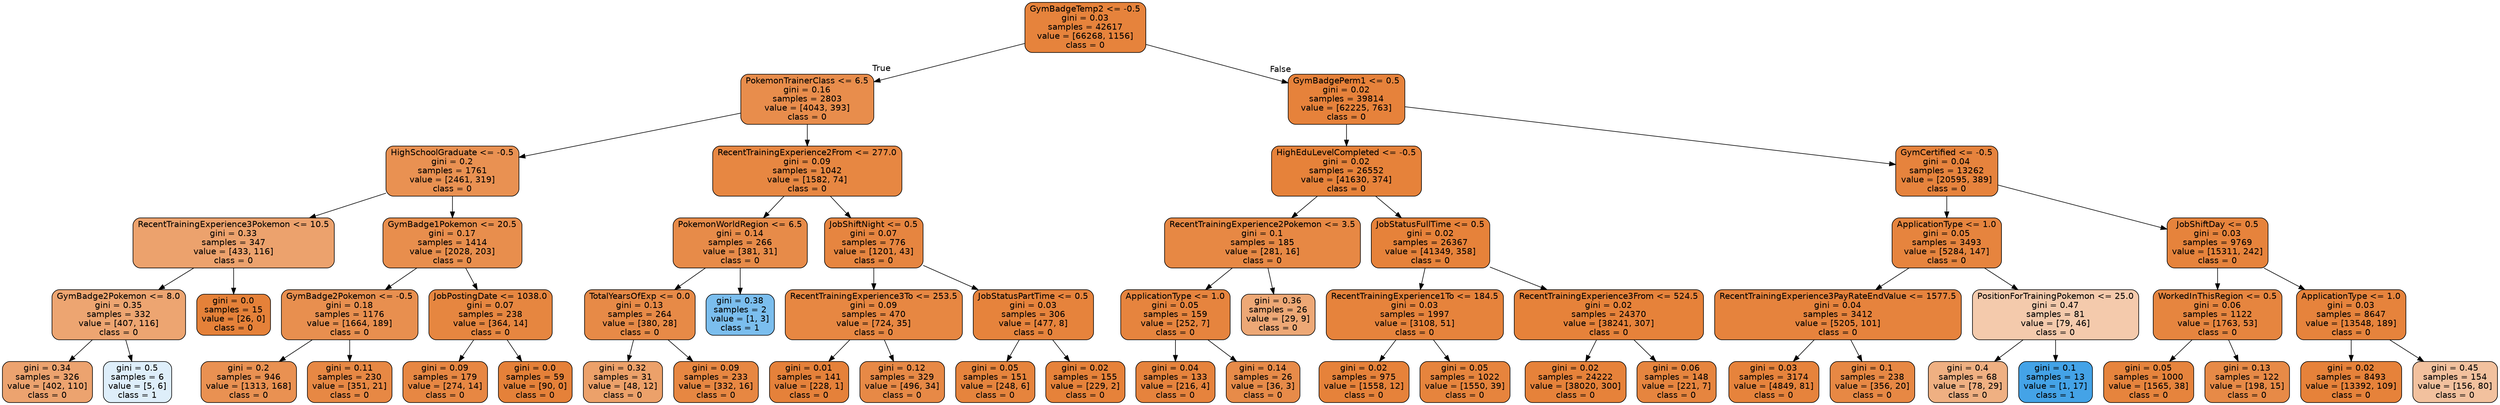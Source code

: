 digraph Tree {
node [shape=box, style="filled, rounded", color="black", fontname=helvetica] ;
edge [fontname=helvetica] ;
0 [label="GymBadgeTemp2 <= -0.5\ngini = 0.03\nsamples = 42617\nvalue = [66268, 1156]\nclass = 0", fillcolor="#e58139fb"] ;
1 [label="PokemonTrainerClass <= 6.5\ngini = 0.16\nsamples = 2803\nvalue = [4043, 393]\nclass = 0", fillcolor="#e58139e6"] ;
0 -> 1 [labeldistance=2.5, labelangle=45, headlabel="True"] ;
2 [label="HighSchoolGraduate <= -0.5\ngini = 0.2\nsamples = 1761\nvalue = [2461, 319]\nclass = 0", fillcolor="#e58139de"] ;
1 -> 2 ;
3 [label="RecentTrainingExperience3Pokemon <= 10.5\ngini = 0.33\nsamples = 347\nvalue = [433, 116]\nclass = 0", fillcolor="#e58139bb"] ;
2 -> 3 ;
4 [label="GymBadge2Pokemon <= 8.0\ngini = 0.35\nsamples = 332\nvalue = [407, 116]\nclass = 0", fillcolor="#e58139b6"] ;
3 -> 4 ;
5 [label="gini = 0.34\nsamples = 326\nvalue = [402, 110]\nclass = 0", fillcolor="#e58139b9"] ;
4 -> 5 ;
6 [label="gini = 0.5\nsamples = 6\nvalue = [5, 6]\nclass = 1", fillcolor="#399de52a"] ;
4 -> 6 ;
7 [label="gini = 0.0\nsamples = 15\nvalue = [26, 0]\nclass = 0", fillcolor="#e58139ff"] ;
3 -> 7 ;
8 [label="GymBadge1Pokemon <= 20.5\ngini = 0.17\nsamples = 1414\nvalue = [2028, 203]\nclass = 0", fillcolor="#e58139e5"] ;
2 -> 8 ;
9 [label="GymBadge2Pokemon <= -0.5\ngini = 0.18\nsamples = 1176\nvalue = [1664, 189]\nclass = 0", fillcolor="#e58139e2"] ;
8 -> 9 ;
10 [label="gini = 0.2\nsamples = 946\nvalue = [1313, 168]\nclass = 0", fillcolor="#e58139de"] ;
9 -> 10 ;
11 [label="gini = 0.11\nsamples = 230\nvalue = [351, 21]\nclass = 0", fillcolor="#e58139f0"] ;
9 -> 11 ;
12 [label="JobPostingDate <= 1038.0\ngini = 0.07\nsamples = 238\nvalue = [364, 14]\nclass = 0", fillcolor="#e58139f5"] ;
8 -> 12 ;
13 [label="gini = 0.09\nsamples = 179\nvalue = [274, 14]\nclass = 0", fillcolor="#e58139f2"] ;
12 -> 13 ;
14 [label="gini = 0.0\nsamples = 59\nvalue = [90, 0]\nclass = 0", fillcolor="#e58139ff"] ;
12 -> 14 ;
15 [label="RecentTrainingExperience2From <= 277.0\ngini = 0.09\nsamples = 1042\nvalue = [1582, 74]\nclass = 0", fillcolor="#e58139f3"] ;
1 -> 15 ;
16 [label="PokemonWorldRegion <= 6.5\ngini = 0.14\nsamples = 266\nvalue = [381, 31]\nclass = 0", fillcolor="#e58139ea"] ;
15 -> 16 ;
17 [label="TotalYearsOfExp <= 0.0\ngini = 0.13\nsamples = 264\nvalue = [380, 28]\nclass = 0", fillcolor="#e58139ec"] ;
16 -> 17 ;
18 [label="gini = 0.32\nsamples = 31\nvalue = [48, 12]\nclass = 0", fillcolor="#e58139bf"] ;
17 -> 18 ;
19 [label="gini = 0.09\nsamples = 233\nvalue = [332, 16]\nclass = 0", fillcolor="#e58139f3"] ;
17 -> 19 ;
20 [label="gini = 0.38\nsamples = 2\nvalue = [1, 3]\nclass = 1", fillcolor="#399de5aa"] ;
16 -> 20 ;
21 [label="JobShiftNight <= 0.5\ngini = 0.07\nsamples = 776\nvalue = [1201, 43]\nclass = 0", fillcolor="#e58139f6"] ;
15 -> 21 ;
22 [label="RecentTrainingExperience3To <= 253.5\ngini = 0.09\nsamples = 470\nvalue = [724, 35]\nclass = 0", fillcolor="#e58139f3"] ;
21 -> 22 ;
23 [label="gini = 0.01\nsamples = 141\nvalue = [228, 1]\nclass = 0", fillcolor="#e58139fe"] ;
22 -> 23 ;
24 [label="gini = 0.12\nsamples = 329\nvalue = [496, 34]\nclass = 0", fillcolor="#e58139ee"] ;
22 -> 24 ;
25 [label="JobStatusPartTime <= 0.5\ngini = 0.03\nsamples = 306\nvalue = [477, 8]\nclass = 0", fillcolor="#e58139fb"] ;
21 -> 25 ;
26 [label="gini = 0.05\nsamples = 151\nvalue = [248, 6]\nclass = 0", fillcolor="#e58139f9"] ;
25 -> 26 ;
27 [label="gini = 0.02\nsamples = 155\nvalue = [229, 2]\nclass = 0", fillcolor="#e58139fd"] ;
25 -> 27 ;
28 [label="GymBadgePerm1 <= 0.5\ngini = 0.02\nsamples = 39814\nvalue = [62225, 763]\nclass = 0", fillcolor="#e58139fc"] ;
0 -> 28 [labeldistance=2.5, labelangle=-45, headlabel="False"] ;
29 [label="HighEduLevelCompleted <= -0.5\ngini = 0.02\nsamples = 26552\nvalue = [41630, 374]\nclass = 0", fillcolor="#e58139fd"] ;
28 -> 29 ;
30 [label="RecentTrainingExperience2Pokemon <= 3.5\ngini = 0.1\nsamples = 185\nvalue = [281, 16]\nclass = 0", fillcolor="#e58139f0"] ;
29 -> 30 ;
31 [label="ApplicationType <= 1.0\ngini = 0.05\nsamples = 159\nvalue = [252, 7]\nclass = 0", fillcolor="#e58139f8"] ;
30 -> 31 ;
32 [label="gini = 0.04\nsamples = 133\nvalue = [216, 4]\nclass = 0", fillcolor="#e58139fa"] ;
31 -> 32 ;
33 [label="gini = 0.14\nsamples = 26\nvalue = [36, 3]\nclass = 0", fillcolor="#e58139ea"] ;
31 -> 33 ;
34 [label="gini = 0.36\nsamples = 26\nvalue = [29, 9]\nclass = 0", fillcolor="#e58139b0"] ;
30 -> 34 ;
35 [label="JobStatusFullTime <= 0.5\ngini = 0.02\nsamples = 26367\nvalue = [41349, 358]\nclass = 0", fillcolor="#e58139fd"] ;
29 -> 35 ;
36 [label="RecentTrainingExperience1To <= 184.5\ngini = 0.03\nsamples = 1997\nvalue = [3108, 51]\nclass = 0", fillcolor="#e58139fb"] ;
35 -> 36 ;
37 [label="gini = 0.02\nsamples = 975\nvalue = [1558, 12]\nclass = 0", fillcolor="#e58139fd"] ;
36 -> 37 ;
38 [label="gini = 0.05\nsamples = 1022\nvalue = [1550, 39]\nclass = 0", fillcolor="#e58139f9"] ;
36 -> 38 ;
39 [label="RecentTrainingExperience3From <= 524.5\ngini = 0.02\nsamples = 24370\nvalue = [38241, 307]\nclass = 0", fillcolor="#e58139fd"] ;
35 -> 39 ;
40 [label="gini = 0.02\nsamples = 24222\nvalue = [38020, 300]\nclass = 0", fillcolor="#e58139fd"] ;
39 -> 40 ;
41 [label="gini = 0.06\nsamples = 148\nvalue = [221, 7]\nclass = 0", fillcolor="#e58139f7"] ;
39 -> 41 ;
42 [label="GymCertified <= -0.5\ngini = 0.04\nsamples = 13262\nvalue = [20595, 389]\nclass = 0", fillcolor="#e58139fa"] ;
28 -> 42 ;
43 [label="ApplicationType <= 1.0\ngini = 0.05\nsamples = 3493\nvalue = [5284, 147]\nclass = 0", fillcolor="#e58139f8"] ;
42 -> 43 ;
44 [label="RecentTrainingExperience3PayRateEndValue <= 1577.5\ngini = 0.04\nsamples = 3412\nvalue = [5205, 101]\nclass = 0", fillcolor="#e58139fa"] ;
43 -> 44 ;
45 [label="gini = 0.03\nsamples = 3174\nvalue = [4849, 81]\nclass = 0", fillcolor="#e58139fb"] ;
44 -> 45 ;
46 [label="gini = 0.1\nsamples = 238\nvalue = [356, 20]\nclass = 0", fillcolor="#e58139f1"] ;
44 -> 46 ;
47 [label="PositionForTrainingPokemon <= 25.0\ngini = 0.47\nsamples = 81\nvalue = [79, 46]\nclass = 0", fillcolor="#e581396b"] ;
43 -> 47 ;
48 [label="gini = 0.4\nsamples = 68\nvalue = [78, 29]\nclass = 0", fillcolor="#e58139a0"] ;
47 -> 48 ;
49 [label="gini = 0.1\nsamples = 13\nvalue = [1, 17]\nclass = 1", fillcolor="#399de5f0"] ;
47 -> 49 ;
50 [label="JobShiftDay <= 0.5\ngini = 0.03\nsamples = 9769\nvalue = [15311, 242]\nclass = 0", fillcolor="#e58139fb"] ;
42 -> 50 ;
51 [label="WorkedInThisRegion <= 0.5\ngini = 0.06\nsamples = 1122\nvalue = [1763, 53]\nclass = 0", fillcolor="#e58139f7"] ;
50 -> 51 ;
52 [label="gini = 0.05\nsamples = 1000\nvalue = [1565, 38]\nclass = 0", fillcolor="#e58139f9"] ;
51 -> 52 ;
53 [label="gini = 0.13\nsamples = 122\nvalue = [198, 15]\nclass = 0", fillcolor="#e58139ec"] ;
51 -> 53 ;
54 [label="ApplicationType <= 1.0\ngini = 0.03\nsamples = 8647\nvalue = [13548, 189]\nclass = 0", fillcolor="#e58139fb"] ;
50 -> 54 ;
55 [label="gini = 0.02\nsamples = 8493\nvalue = [13392, 109]\nclass = 0", fillcolor="#e58139fd"] ;
54 -> 55 ;
56 [label="gini = 0.45\nsamples = 154\nvalue = [156, 80]\nclass = 0", fillcolor="#e581397c"] ;
54 -> 56 ;
}